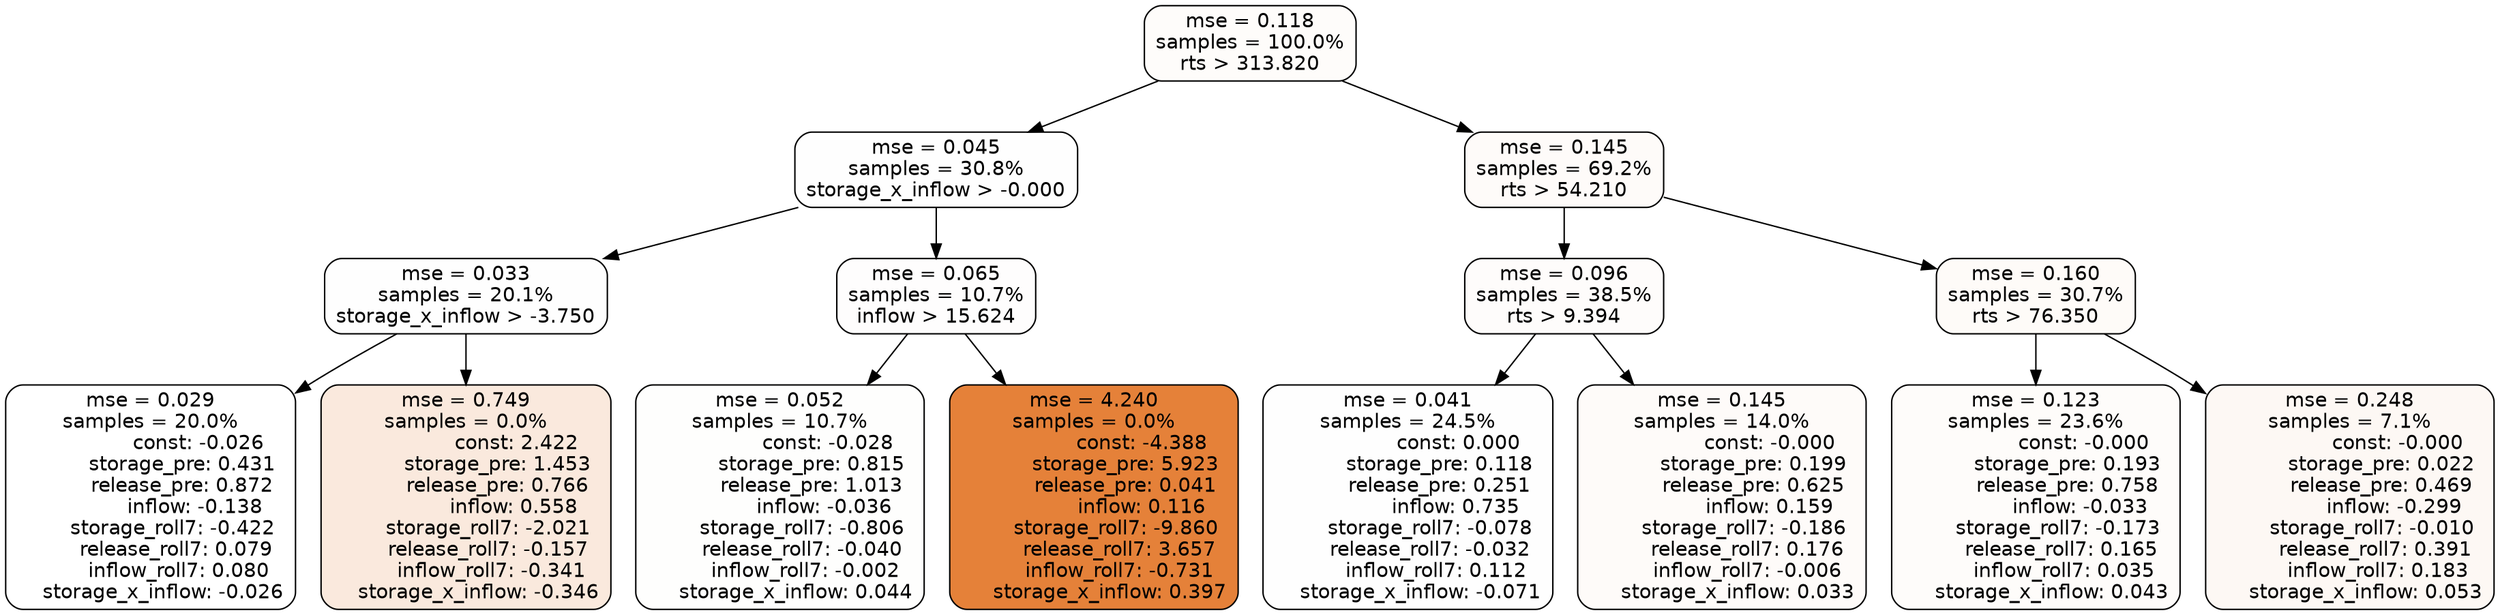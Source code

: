 digraph tree {
node [shape=rectangle, style="filled, rounded", color="black", fontname=helvetica] ;
edge [fontname=helvetica] ;
	"0" [label="mse = 0.118
samples = 100.0%
rts > 313.820", fillcolor="#fefcfa"]
	"8" [label="mse = 0.045
samples = 30.8%
storage_x_inflow > -0.000", fillcolor="#fefefe"]
	"1" [label="mse = 0.145
samples = 69.2%
rts > 54.210", fillcolor="#fefbf9"]
	"9" [label="mse = 0.033
samples = 20.1%
storage_x_inflow > -3.750", fillcolor="#fefefe"]
	"12" [label="mse = 0.065
samples = 10.7%
inflow > 15.624", fillcolor="#fefdfd"]
	"2" [label="mse = 0.096
samples = 38.5%
rts > 9.394", fillcolor="#fefcfb"]
	"5" [label="mse = 0.160
samples = 30.7%
rts > 76.350", fillcolor="#fefbf8"]
	"11" [label="mse = 0.029
samples = 20.0%
               const: -0.026
          storage_pre: 0.431
          release_pre: 0.872
              inflow: -0.138
       storage_roll7: -0.422
        release_roll7: 0.079
         inflow_roll7: 0.080
    storage_x_inflow: -0.026", fillcolor="#ffffff"]
	"10" [label="mse = 0.749
samples = 0.0%
                const: 2.422
          storage_pre: 1.453
          release_pre: 0.766
               inflow: 0.558
       storage_roll7: -2.021
       release_roll7: -0.157
        inflow_roll7: -0.341
    storage_x_inflow: -0.346", fillcolor="#fae9dd"]
	"13" [label="mse = 0.052
samples = 10.7%
               const: -0.028
          storage_pre: 0.815
          release_pre: 1.013
              inflow: -0.036
       storage_roll7: -0.806
       release_roll7: -0.040
        inflow_roll7: -0.002
     storage_x_inflow: 0.044", fillcolor="#fefefd"]
	"14" [label="mse = 4.240
samples = 0.0%
               const: -4.388
          storage_pre: 5.923
          release_pre: 0.041
               inflow: 0.116
       storage_roll7: -9.860
        release_roll7: 3.657
        inflow_roll7: -0.731
     storage_x_inflow: 0.397", fillcolor="#e58139"]
	"3" [label="mse = 0.041
samples = 24.5%
                const: 0.000
          storage_pre: 0.118
          release_pre: 0.251
               inflow: 0.735
       storage_roll7: -0.078
       release_roll7: -0.032
         inflow_roll7: 0.112
    storage_x_inflow: -0.071", fillcolor="#fefefe"]
	"4" [label="mse = 0.145
samples = 14.0%
               const: -0.000
          storage_pre: 0.199
          release_pre: 0.625
               inflow: 0.159
       storage_roll7: -0.186
        release_roll7: 0.176
        inflow_roll7: -0.006
     storage_x_inflow: 0.033", fillcolor="#fefbf9"]
	"7" [label="mse = 0.123
samples = 23.6%
               const: -0.000
          storage_pre: 0.193
          release_pre: 0.758
              inflow: -0.033
       storage_roll7: -0.173
        release_roll7: 0.165
         inflow_roll7: 0.035
     storage_x_inflow: 0.043", fillcolor="#fefcfa"]
	"6" [label="mse = 0.248
samples = 7.1%
               const: -0.000
          storage_pre: 0.022
          release_pre: 0.469
              inflow: -0.299
       storage_roll7: -0.010
        release_roll7: 0.391
         inflow_roll7: 0.183
     storage_x_inflow: 0.053", fillcolor="#fdf8f4"]

	"0" -> "1"
	"0" -> "8"
	"8" -> "9"
	"8" -> "12"
	"1" -> "2"
	"1" -> "5"
	"9" -> "10"
	"9" -> "11"
	"12" -> "13"
	"12" -> "14"
	"2" -> "3"
	"2" -> "4"
	"5" -> "6"
	"5" -> "7"
}